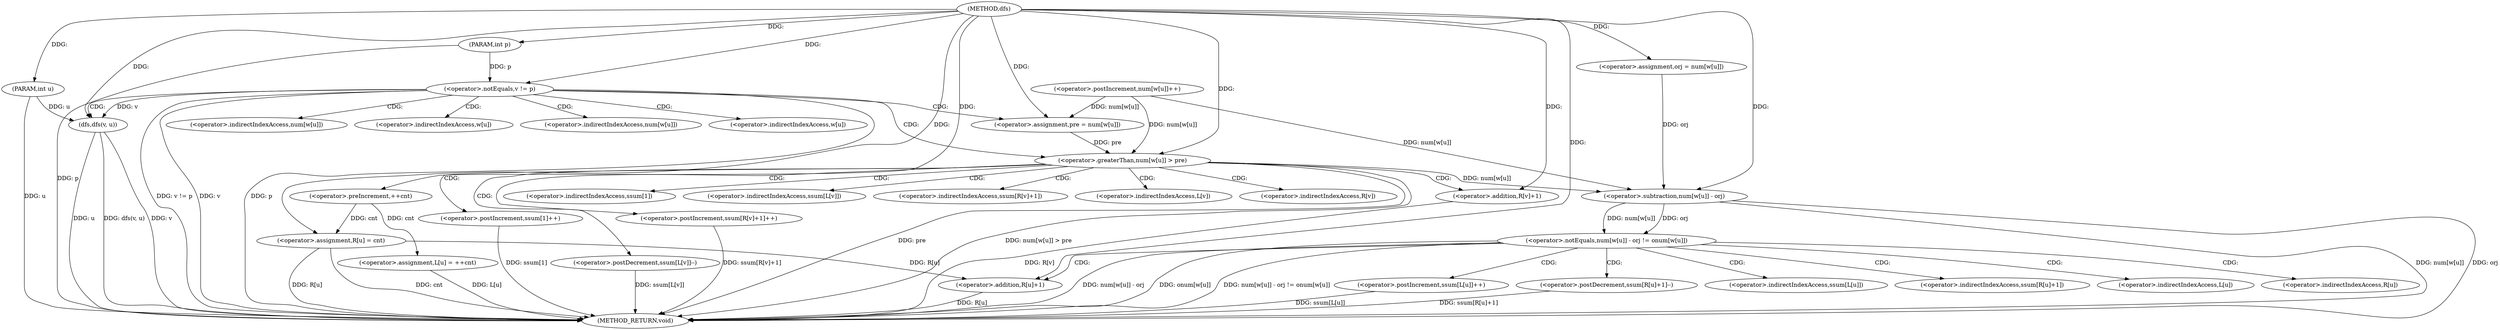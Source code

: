 digraph "dfs" {  
"1002545" [label = "(METHOD,dfs)" ]
"1002647" [label = "(METHOD_RETURN,void)" ]
"1002546" [label = "(PARAM,int u)" ]
"1002547" [label = "(PARAM,int p)" ]
"1002549" [label = "(<operator>.assignment,L[u] = ++cnt)" ]
"1002556" [label = "(<operator>.assignment,orj = num[w[u]])" ]
"1002563" [label = "(<operator>.postIncrement,num[w[u]]++)" ]
"1002613" [label = "(<operator>.assignment,R[u] = cnt)" ]
"1002571" [label = "(<operator>.notEquals,v != p)" ]
"1002619" [label = "(<operator>.notEquals,num[w[u]] - orj != onum[w[u]])" ]
"1002553" [label = "(<operator>.preIncrement,++cnt)" ]
"1002576" [label = "(<operator>.assignment,pre = num[w[u]])" ]
"1002583" [label = "(dfs,dfs(v, u))" ]
"1002633" [label = "(<operator>.postIncrement,ssum[L[u]]++)" ]
"1002639" [label = "(<operator>.postDecrement,ssum[R[u]+1]--)" ]
"1002587" [label = "(<operator>.greaterThan,num[w[u]] > pre)" ]
"1002620" [label = "(<operator>.subtraction,num[w[u]] - orj)" ]
"1002595" [label = "(<operator>.postIncrement,ssum[1]++)" ]
"1002599" [label = "(<operator>.postDecrement,ssum[L[v]]--)" ]
"1002605" [label = "(<operator>.postIncrement,ssum[R[v]+1]++)" ]
"1002642" [label = "(<operator>.addition,R[u]+1)" ]
"1002608" [label = "(<operator>.addition,R[v]+1)" ]
"1002578" [label = "(<operator>.indirectIndexAccess,num[w[u]])" ]
"1002634" [label = "(<operator>.indirectIndexAccess,ssum[L[u]])" ]
"1002640" [label = "(<operator>.indirectIndexAccess,ssum[R[u]+1])" ]
"1002580" [label = "(<operator>.indirectIndexAccess,w[u])" ]
"1002588" [label = "(<operator>.indirectIndexAccess,num[w[u]])" ]
"1002636" [label = "(<operator>.indirectIndexAccess,L[u])" ]
"1002590" [label = "(<operator>.indirectIndexAccess,w[u])" ]
"1002596" [label = "(<operator>.indirectIndexAccess,ssum[1])" ]
"1002600" [label = "(<operator>.indirectIndexAccess,ssum[L[v]])" ]
"1002606" [label = "(<operator>.indirectIndexAccess,ssum[R[v]+1])" ]
"1002643" [label = "(<operator>.indirectIndexAccess,R[u])" ]
"1002602" [label = "(<operator>.indirectIndexAccess,L[v])" ]
"1002609" [label = "(<operator>.indirectIndexAccess,R[v])" ]
  "1002546" -> "1002647"  [ label = "DDG: u"] 
  "1002547" -> "1002647"  [ label = "DDG: p"] 
  "1002549" -> "1002647"  [ label = "DDG: L[u]"] 
  "1002571" -> "1002647"  [ label = "DDG: v"] 
  "1002571" -> "1002647"  [ label = "DDG: p"] 
  "1002571" -> "1002647"  [ label = "DDG: v != p"] 
  "1002583" -> "1002647"  [ label = "DDG: v"] 
  "1002583" -> "1002647"  [ label = "DDG: u"] 
  "1002583" -> "1002647"  [ label = "DDG: dfs(v, u)"] 
  "1002587" -> "1002647"  [ label = "DDG: pre"] 
  "1002587" -> "1002647"  [ label = "DDG: num[w[u]] > pre"] 
  "1002595" -> "1002647"  [ label = "DDG: ssum[1]"] 
  "1002599" -> "1002647"  [ label = "DDG: ssum[L[v]]"] 
  "1002608" -> "1002647"  [ label = "DDG: R[v]"] 
  "1002605" -> "1002647"  [ label = "DDG: ssum[R[v]+1]"] 
  "1002613" -> "1002647"  [ label = "DDG: R[u]"] 
  "1002613" -> "1002647"  [ label = "DDG: cnt"] 
  "1002620" -> "1002647"  [ label = "DDG: num[w[u]]"] 
  "1002620" -> "1002647"  [ label = "DDG: orj"] 
  "1002619" -> "1002647"  [ label = "DDG: num[w[u]] - orj"] 
  "1002619" -> "1002647"  [ label = "DDG: onum[w[u]]"] 
  "1002619" -> "1002647"  [ label = "DDG: num[w[u]] - orj != onum[w[u]]"] 
  "1002633" -> "1002647"  [ label = "DDG: ssum[L[u]]"] 
  "1002642" -> "1002647"  [ label = "DDG: R[u]"] 
  "1002639" -> "1002647"  [ label = "DDG: ssum[R[u]+1]"] 
  "1002545" -> "1002546"  [ label = "DDG: "] 
  "1002545" -> "1002547"  [ label = "DDG: "] 
  "1002553" -> "1002613"  [ label = "DDG: cnt"] 
  "1002545" -> "1002613"  [ label = "DDG: "] 
  "1002553" -> "1002549"  [ label = "DDG: cnt"] 
  "1002545" -> "1002556"  [ label = "DDG: "] 
  "1002545" -> "1002553"  [ label = "DDG: "] 
  "1002545" -> "1002571"  [ label = "DDG: "] 
  "1002547" -> "1002571"  [ label = "DDG: p"] 
  "1002563" -> "1002576"  [ label = "DDG: num[w[u]]"] 
  "1002620" -> "1002619"  [ label = "DDG: num[w[u]]"] 
  "1002620" -> "1002619"  [ label = "DDG: orj"] 
  "1002545" -> "1002576"  [ label = "DDG: "] 
  "1002571" -> "1002583"  [ label = "DDG: v"] 
  "1002545" -> "1002583"  [ label = "DDG: "] 
  "1002546" -> "1002583"  [ label = "DDG: u"] 
  "1002563" -> "1002620"  [ label = "DDG: num[w[u]]"] 
  "1002587" -> "1002620"  [ label = "DDG: num[w[u]]"] 
  "1002556" -> "1002620"  [ label = "DDG: orj"] 
  "1002545" -> "1002620"  [ label = "DDG: "] 
  "1002563" -> "1002587"  [ label = "DDG: num[w[u]]"] 
  "1002576" -> "1002587"  [ label = "DDG: pre"] 
  "1002545" -> "1002587"  [ label = "DDG: "] 
  "1002613" -> "1002642"  [ label = "DDG: R[u]"] 
  "1002545" -> "1002642"  [ label = "DDG: "] 
  "1002545" -> "1002608"  [ label = "DDG: "] 
  "1002571" -> "1002588"  [ label = "CDG: "] 
  "1002571" -> "1002590"  [ label = "CDG: "] 
  "1002571" -> "1002578"  [ label = "CDG: "] 
  "1002571" -> "1002580"  [ label = "CDG: "] 
  "1002571" -> "1002583"  [ label = "CDG: "] 
  "1002571" -> "1002587"  [ label = "CDG: "] 
  "1002571" -> "1002576"  [ label = "CDG: "] 
  "1002619" -> "1002633"  [ label = "CDG: "] 
  "1002619" -> "1002639"  [ label = "CDG: "] 
  "1002619" -> "1002642"  [ label = "CDG: "] 
  "1002619" -> "1002643"  [ label = "CDG: "] 
  "1002619" -> "1002636"  [ label = "CDG: "] 
  "1002619" -> "1002634"  [ label = "CDG: "] 
  "1002619" -> "1002640"  [ label = "CDG: "] 
  "1002587" -> "1002599"  [ label = "CDG: "] 
  "1002587" -> "1002605"  [ label = "CDG: "] 
  "1002587" -> "1002608"  [ label = "CDG: "] 
  "1002587" -> "1002609"  [ label = "CDG: "] 
  "1002587" -> "1002595"  [ label = "CDG: "] 
  "1002587" -> "1002600"  [ label = "CDG: "] 
  "1002587" -> "1002602"  [ label = "CDG: "] 
  "1002587" -> "1002596"  [ label = "CDG: "] 
  "1002587" -> "1002606"  [ label = "CDG: "] 
}
